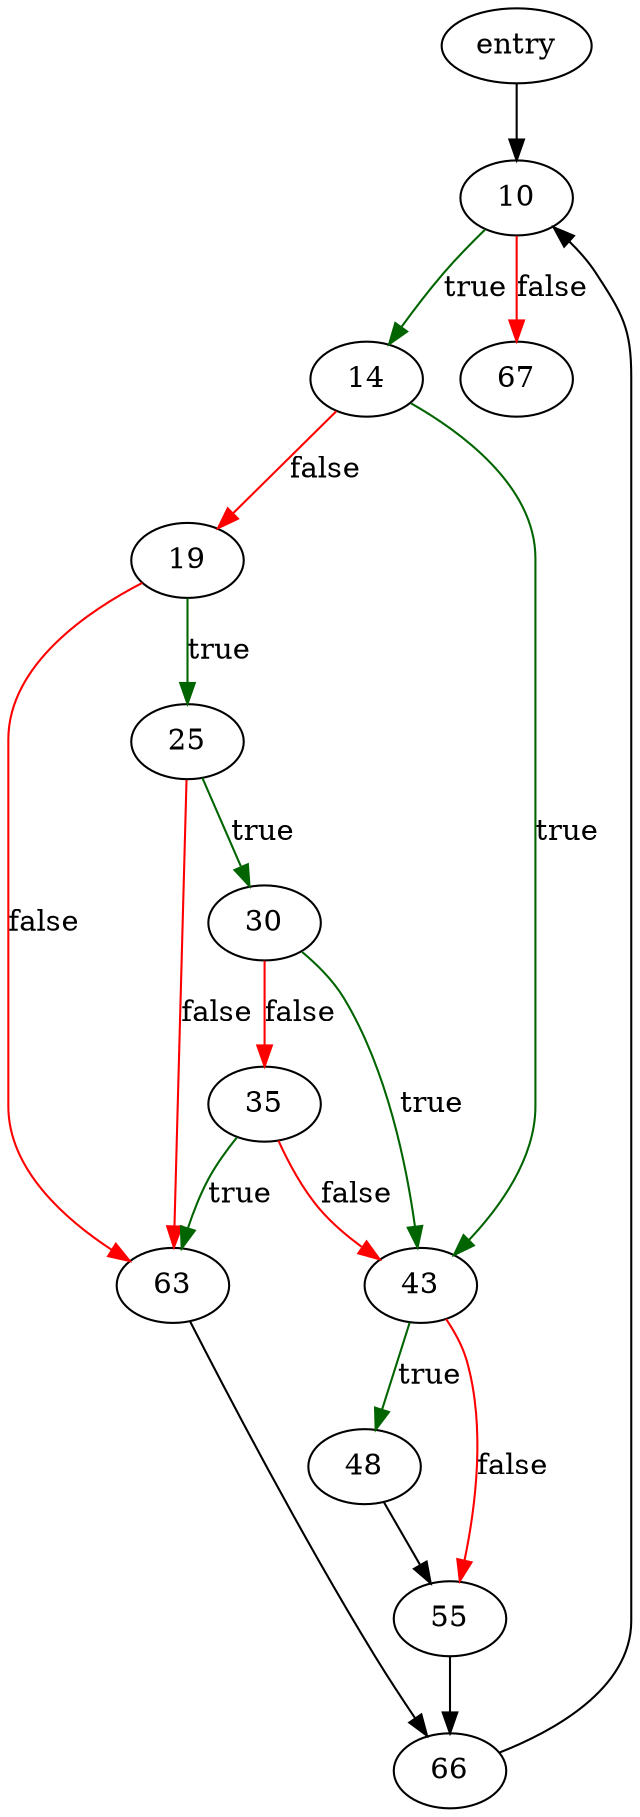 digraph "sqlite3VdbeDeleteAuxData" {
	// Node definitions.
	4 [label=entry];
	10;
	14;
	19;
	25;
	30;
	35;
	43;
	48;
	55;
	63;
	66;
	67;

	// Edge definitions.
	4 -> 10;
	10 -> 14 [
		color=darkgreen
		label=true
	];
	10 -> 67 [
		color=red
		label=false
	];
	14 -> 19 [
		color=red
		label=false
	];
	14 -> 43 [
		color=darkgreen
		label=true
	];
	19 -> 25 [
		color=darkgreen
		label=true
	];
	19 -> 63 [
		color=red
		label=false
	];
	25 -> 30 [
		color=darkgreen
		label=true
	];
	25 -> 63 [
		color=red
		label=false
	];
	30 -> 35 [
		color=red
		label=false
	];
	30 -> 43 [
		color=darkgreen
		label=true
	];
	35 -> 43 [
		color=red
		label=false
	];
	35 -> 63 [
		color=darkgreen
		label=true
	];
	43 -> 48 [
		color=darkgreen
		label=true
	];
	43 -> 55 [
		color=red
		label=false
	];
	48 -> 55;
	55 -> 66;
	63 -> 66;
	66 -> 10;
}